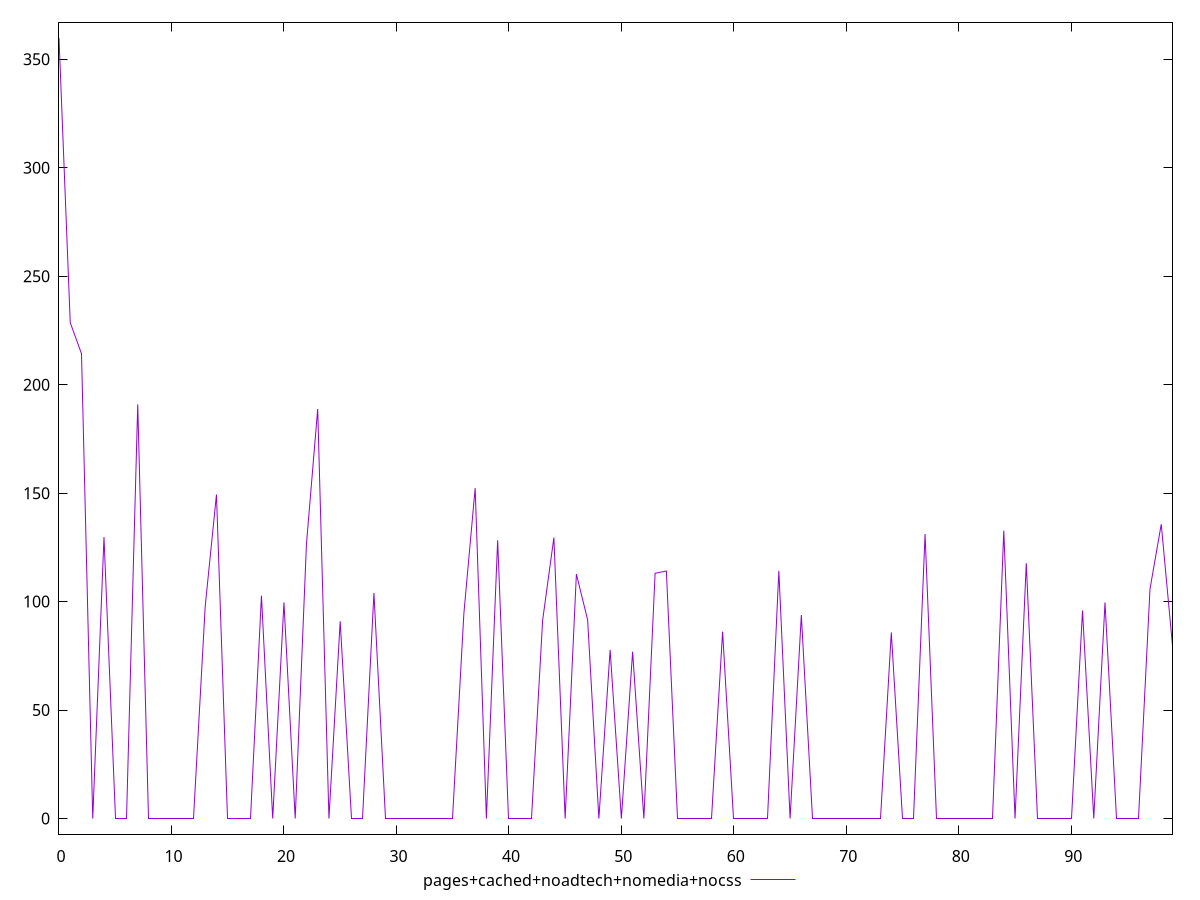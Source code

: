 reset

$pagesCachedNoadtechNomediaNocss <<EOF
0 359.872
1 228.61100006103516
2 214.28300046920776
3 0
4 129.7530002593994
5 0
6 0
7 190.92300033569336
8 0
9 0
10 0
11 0
12 0
13 97.91000032424927
14 149.35599994659424
15 0
16 0
17 0
18 102.72900009155273
19 0
20 99.62399959564209
21 0
22 126.51999950408936
23 188.78600025177002
24 0
25 90.9379997253418
26 0
27 0
28 103.9670000076294
29 0
30 0
31 0
32 0
33 0
34 0
35 0
36 94.72699975967407
37 152.31799983978271
38 0
39 128.3090000152588
40 0
41 0
42 0
43 91.41200017929077
44 129.51900005340576
45 0
46 112.6870002746582
47 91.60500049591064
48 0
49 77.75399971008301
50 0
51 76.91099977493286
52 0
53 113.05800008773804
54 114.10699987411499
55 0
56 0
57 0
58 0
59 86.15799951553345
60 0
61 0
62 0
63 0
64 114.19000053405762
65 0
66 93.80700063705444
67 0
68 0
69 0
70 0
71 0
72 0
73 0
74 85.78499984741211
75 0
76 0
77 131.16000032424927
78 0
79 0
80 0
81 0
82 0
83 0
84 132.69900035858154
85 0
86 117.69299983978271
87 0
88 0
89 0
90 0
91 95.91400003433228
92 0
93 99.63199996948242
94 0
95 0
96 0
97 105.8600001335144
98 135.66799974441528
99 79.70300006866455
EOF

set key outside below
set xrange [0:99]
set yrange [-7.19744:367.06944]
set trange [-7.19744:367.06944]
set terminal svg size 640, 500 enhanced background rgb 'white'
set output "report_00017_2021-02-10T15-08-03.406Z/uses-rel-preconnect/comparison/line/4_vs_5.svg"

plot $pagesCachedNoadtechNomediaNocss title "pages+cached+noadtech+nomedia+nocss" with line

reset
